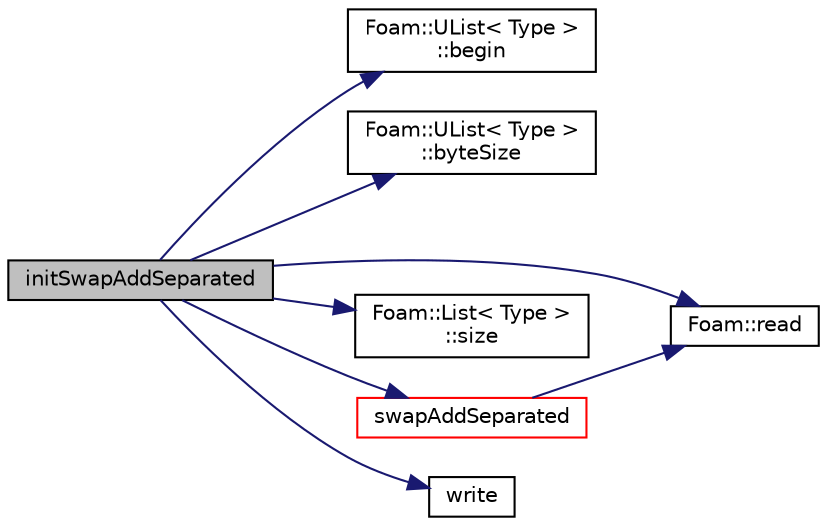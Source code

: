 digraph "initSwapAddSeparated"
{
  bgcolor="transparent";
  edge [fontname="Helvetica",fontsize="10",labelfontname="Helvetica",labelfontsize="10"];
  node [fontname="Helvetica",fontsize="10",shape=record];
  rankdir="LR";
  Node516 [label="initSwapAddSeparated",height=0.2,width=0.4,color="black", fillcolor="grey75", style="filled", fontcolor="black"];
  Node516 -> Node517 [color="midnightblue",fontsize="10",style="solid",fontname="Helvetica"];
  Node517 [label="Foam::UList\< Type \>\l::begin",height=0.2,width=0.4,color="black",URL="$a26837.html#a8a0643ef7f391465066f7f07d45ce934",tooltip="Return an iterator to begin traversing the UList. "];
  Node516 -> Node518 [color="midnightblue",fontsize="10",style="solid",fontname="Helvetica"];
  Node518 [label="Foam::UList\< Type \>\l::byteSize",height=0.2,width=0.4,color="black",URL="$a26837.html#aa36dfadb2f396fa2a5d2827775598eae",tooltip="Return the binary size in number of characters of the UList. "];
  Node516 -> Node519 [color="midnightblue",fontsize="10",style="solid",fontname="Helvetica"];
  Node519 [label="Foam::read",height=0.2,width=0.4,color="black",URL="$a21851.html#a18efc6d016047ec7c6d5150d913d8c34"];
  Node516 -> Node520 [color="midnightblue",fontsize="10",style="solid",fontname="Helvetica"];
  Node520 [label="Foam::List\< Type \>\l::size",height=0.2,width=0.4,color="black",URL="$a26833.html#a8a5f6fa29bd4b500caf186f60245b384",tooltip="Override size to be inconsistent with allocated storage. "];
  Node516 -> Node521 [color="midnightblue",fontsize="10",style="solid",fontname="Helvetica"];
  Node521 [label="swapAddSeparated",height=0.2,width=0.4,color="red",URL="$a27709.html#a3aae157a027e0aa964e285d768f7ec86",tooltip="Complete swap of patch point values and add to local values. "];
  Node521 -> Node519 [color="midnightblue",fontsize="10",style="solid",fontname="Helvetica"];
  Node516 -> Node635 [color="midnightblue",fontsize="10",style="solid",fontname="Helvetica"];
  Node635 [label="write",height=0.2,width=0.4,color="black",URL="$a20072.html#a8f30b3c2179b03a7acf273e9dea43342"];
}
